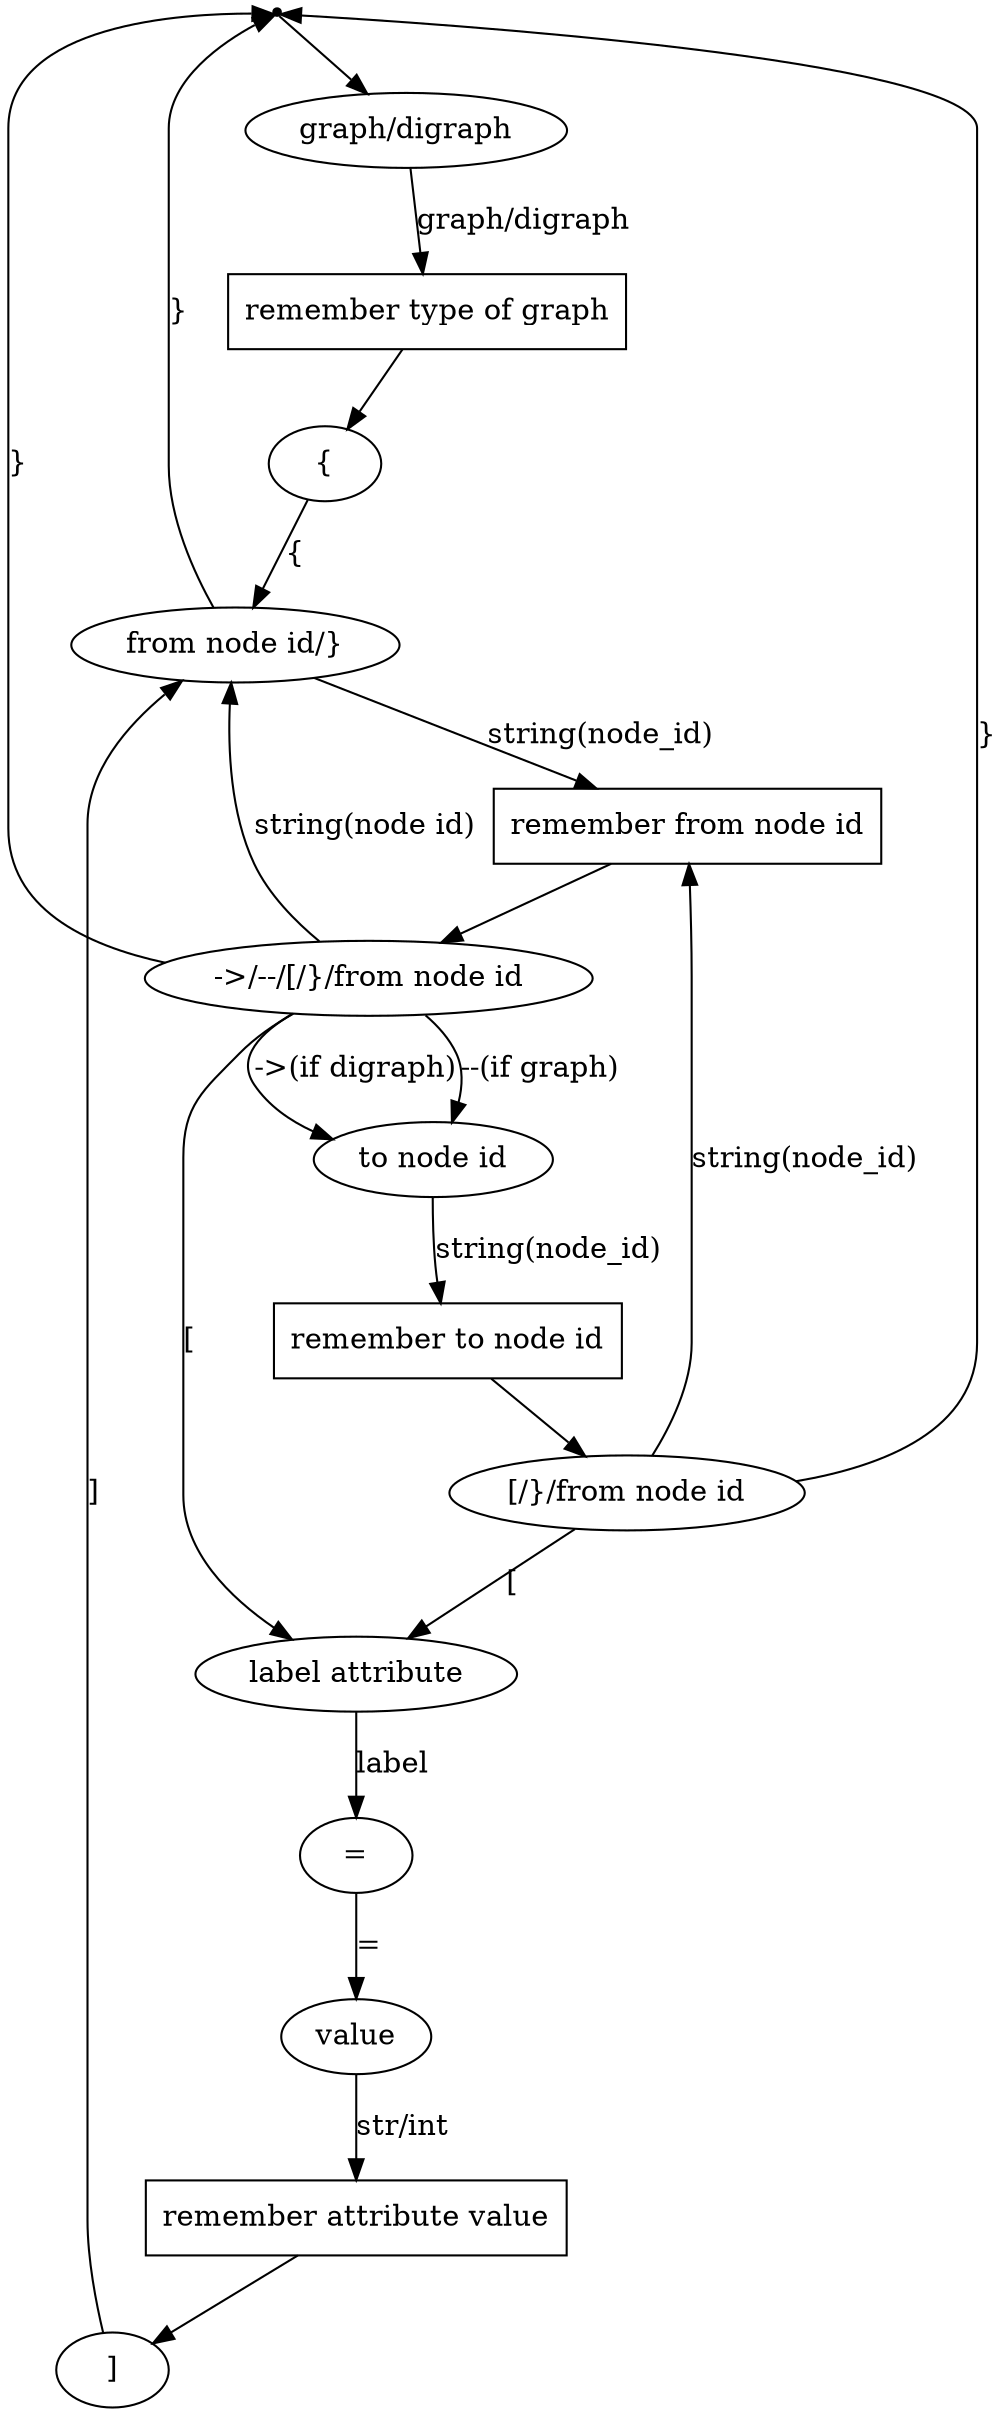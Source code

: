 digraph {
	entrypoint [shape = "point"]
	graph_start [shape = "ellipse" label = "graph/digraph"]
	entrypoint -> graph_start 

	remember_graph_type [shape = "box" label = "remember type of graph"]
	graph_start -> remember_graph_type [label="graph/digraph"]

	open_curly_bracket [shape = "ellipse" label = "{"]
	remember_graph_type -> open_curly_bracket

	from_node_id_or_close_curly_bracket [shape = "ellipse" label = "from node id/}"]
	from_node_id_or_close_curly_bracket -> entrypoint [label = "}"]
	open_curly_bracket -> from_node_id_or_close_curly_bracket [label="{"]

	remember_from_node_id [shape="box" label="remember from node id"]
	from_node_id_or_close_curly_bracket -> remember_from_node_id [label="string(node_id)"]
	remember_from_node_id -> after_from_node_id

	after_from_node_id [shape = "ellipse" label = "->/--/[/}/from node id"]
	to_node_id [shape = "ellipse" label = "to node id"]
	after_from_node_id -> to_node_id [label="->(if digraph)"]
	after_from_node_id -> to_node_id [label="--(if graph)"]
	after_from_node_id -> entrypoint [label = "}"]
	after_from_node_id -> from_node_id_or_close_curly_bracket [label = "string(node id)"]

	label_attr [shape = "ellipse" label = "label attribute"]
	after_from_node_id -> label_attr [label="["] 

	equal [shape = "ellipse" label = "="]
	label_attr -> equal [label="label"]

	remember_to_node_id [shape="box" label="remember to node id"]
	to_node_id -> remember_to_node_id [label="string(node_id)"]

	after_to_node_id [label="[/}/from node id"]
	remember_to_node_id -> after_to_node_id

	after_to_node_id -> entrypoint [label = "}"]
	after_to_node_id -> remember_from_node_id [label = "string(node_id)"]
	
	after_to_node_id -> label_attr [label="["] 

	attr_value [shape = "ellipse" label = "value"]
	equal -> attr_value [label="="]

	remember_attr_value [shape="box" label="remember attribute value"]
	attr_value -> remember_attr_value [label="str/int"] 

	close_square_bracket [label = "]"]
	remember_attr_value -> close_square_bracket
	close_square_bracket -> from_node_id_or_close_curly_bracket [label="]"]
}